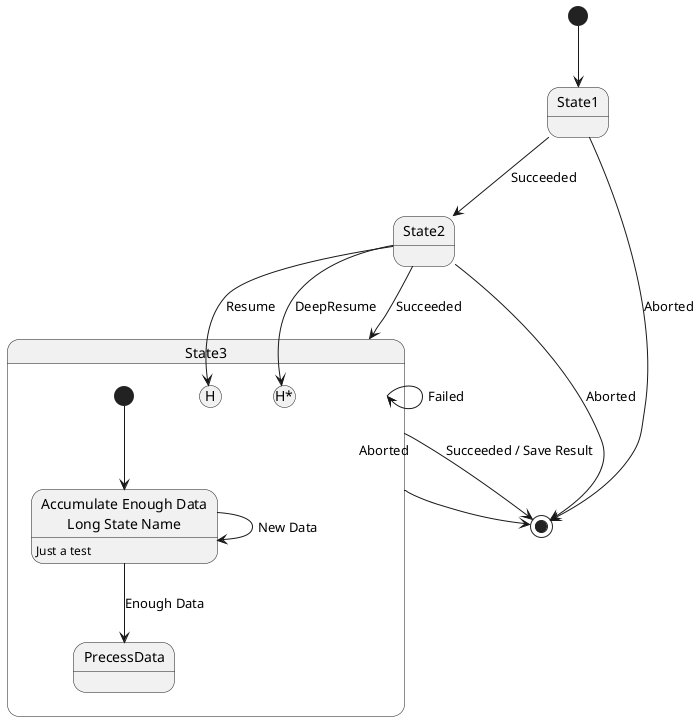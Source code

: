 @startuml

state Start <<start>>
state "State1" as State1
state "State2" as State2
state "State3" as State3 {
    state State3History <<history>>
    state State3DeepHistory <<history*>>
    state State3Start <<start>>
    state "Accumulate Enough Data\nLong State Name" as State3Accum
    State3Accum : Just a test
    state "PrecessData" as State3ProcessData
}
state End <<end>>

Start --> State1
State1 --> State2 : Succeeded
State1 --> End : Aborted
State2 --> State3 : Succeeded
State2 --> End : Aborted
State2 --> State3History : Resume
State2 --> State3DeepHistory : DeepResume
State3 --> End : Succeeded / Save Result
State3 --> End : Aborted
State3 --> State3 : Failed
State3Start --> State3Accum
State3Accum --> State3Accum : New Data
State3Accum --> State3ProcessData : Enough Data

@enduml